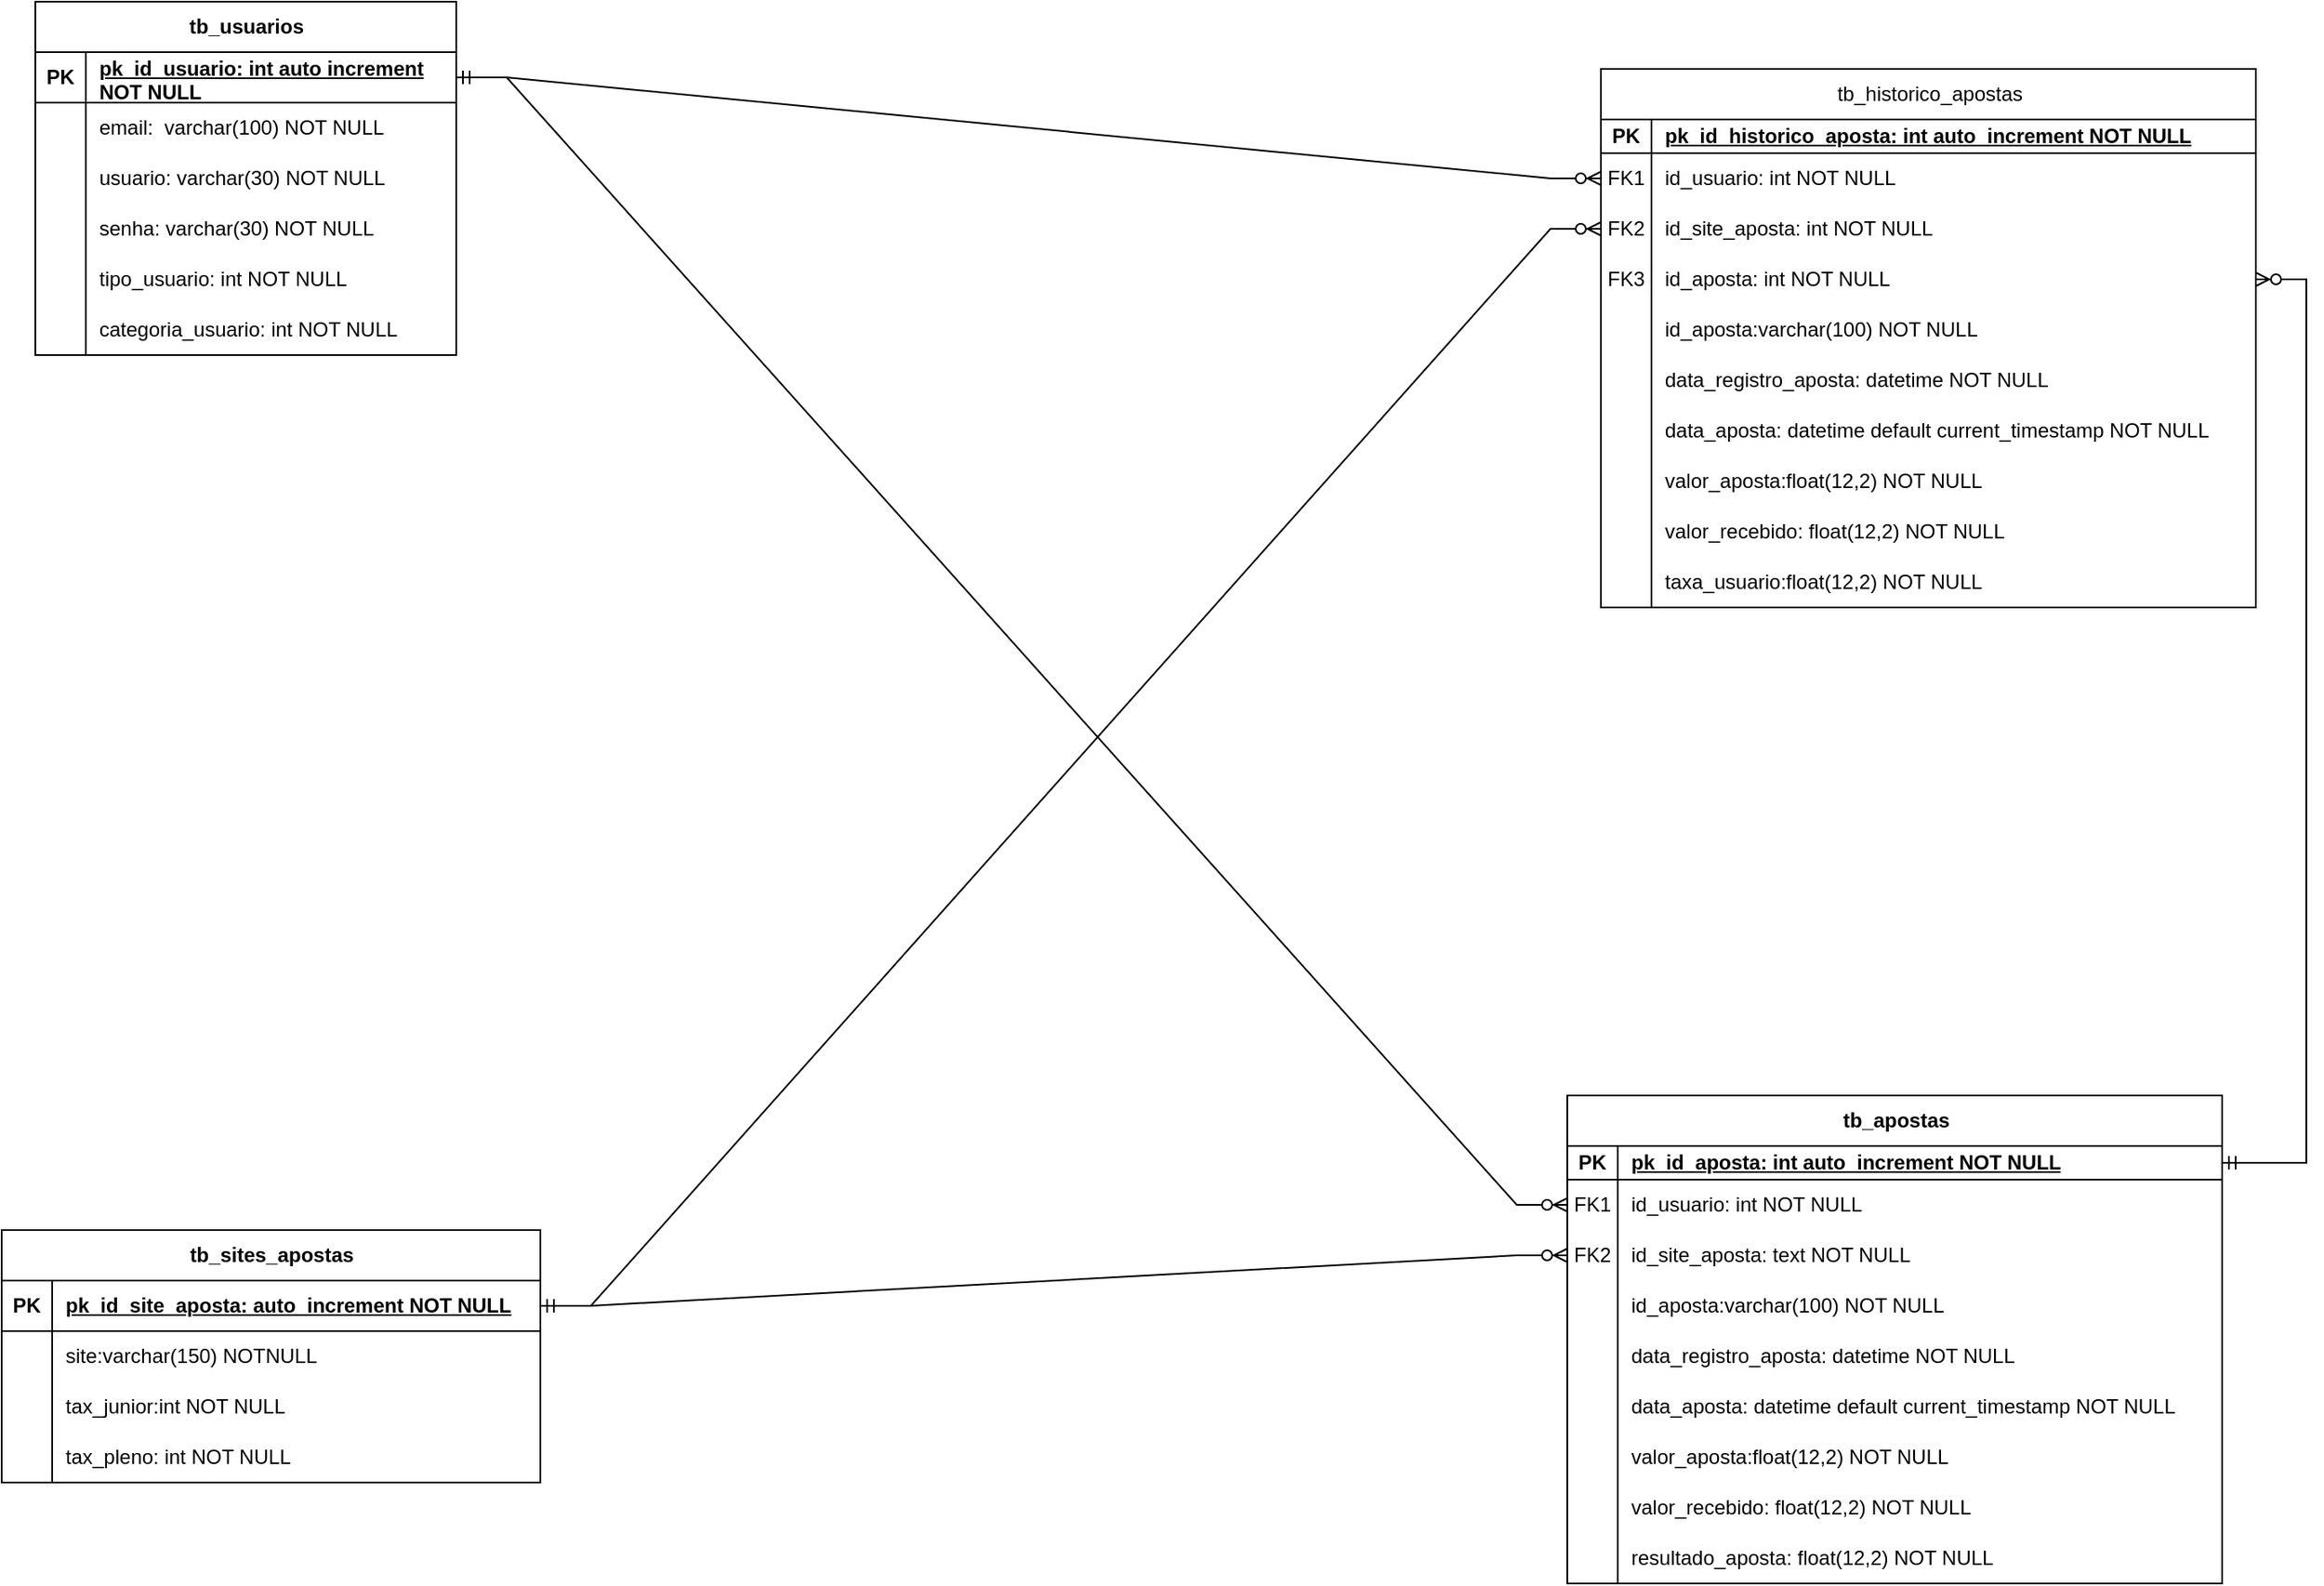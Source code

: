 <mxfile version="24.2.5" type="device">
  <diagram id="R2lEEEUBdFMjLlhIrx00" name="Page-1">
    <mxGraphModel dx="2610" dy="1048" grid="1" gridSize="10" guides="1" tooltips="1" connect="1" arrows="1" fold="1" page="1" pageScale="1" pageWidth="850" pageHeight="1100" math="0" shadow="0" extFonts="Permanent Marker^https://fonts.googleapis.com/css?family=Permanent+Marker">
      <root>
        <mxCell id="0" />
        <mxCell id="1" parent="0" />
        <mxCell id="86bQosephHpqAEwbpqTj-27" value="tb_usuarios" style="shape=table;startSize=30;container=1;collapsible=1;childLayout=tableLayout;fixedRows=1;rowLines=0;fontStyle=1;align=center;resizeLast=1;html=1;" parent="1" vertex="1">
          <mxGeometry x="-760" y="50" width="250" height="210" as="geometry" />
        </mxCell>
        <mxCell id="86bQosephHpqAEwbpqTj-28" value="" style="shape=tableRow;horizontal=0;startSize=0;swimlaneHead=0;swimlaneBody=0;fillColor=none;collapsible=0;dropTarget=0;points=[[0,0.5],[1,0.5]];portConstraint=eastwest;top=0;left=0;right=0;bottom=1;" parent="86bQosephHpqAEwbpqTj-27" vertex="1">
          <mxGeometry y="30" width="250" height="30" as="geometry" />
        </mxCell>
        <mxCell id="86bQosephHpqAEwbpqTj-29" value="PK" style="shape=partialRectangle;connectable=0;fillColor=none;top=0;left=0;bottom=0;right=0;fontStyle=1;overflow=hidden;whiteSpace=wrap;html=1;" parent="86bQosephHpqAEwbpqTj-28" vertex="1">
          <mxGeometry width="30" height="30" as="geometry">
            <mxRectangle width="30" height="30" as="alternateBounds" />
          </mxGeometry>
        </mxCell>
        <mxCell id="86bQosephHpqAEwbpqTj-30" value="pk_id_usuario: int auto increment NOT NULL" style="shape=partialRectangle;connectable=0;fillColor=none;top=0;left=0;bottom=0;right=0;align=left;spacingLeft=6;fontStyle=5;overflow=hidden;whiteSpace=wrap;html=1;" parent="86bQosephHpqAEwbpqTj-28" vertex="1">
          <mxGeometry x="30" width="220" height="30" as="geometry">
            <mxRectangle width="220" height="30" as="alternateBounds" />
          </mxGeometry>
        </mxCell>
        <mxCell id="86bQosephHpqAEwbpqTj-31" value="" style="shape=tableRow;horizontal=0;startSize=0;swimlaneHead=0;swimlaneBody=0;fillColor=none;collapsible=0;dropTarget=0;points=[[0,0.5],[1,0.5]];portConstraint=eastwest;top=0;left=0;right=0;bottom=0;" parent="86bQosephHpqAEwbpqTj-27" vertex="1">
          <mxGeometry y="60" width="250" height="30" as="geometry" />
        </mxCell>
        <mxCell id="86bQosephHpqAEwbpqTj-32" value="" style="shape=partialRectangle;connectable=0;fillColor=none;top=0;left=0;bottom=0;right=0;editable=1;overflow=hidden;whiteSpace=wrap;html=1;" parent="86bQosephHpqAEwbpqTj-31" vertex="1">
          <mxGeometry width="30" height="30" as="geometry">
            <mxRectangle width="30" height="30" as="alternateBounds" />
          </mxGeometry>
        </mxCell>
        <mxCell id="86bQosephHpqAEwbpqTj-33" value="email:&amp;nbsp; varchar(100) NOT NULL" style="shape=partialRectangle;connectable=0;fillColor=none;top=0;left=0;bottom=0;right=0;align=left;spacingLeft=6;overflow=hidden;whiteSpace=wrap;html=1;" parent="86bQosephHpqAEwbpqTj-31" vertex="1">
          <mxGeometry x="30" width="220" height="30" as="geometry">
            <mxRectangle width="220" height="30" as="alternateBounds" />
          </mxGeometry>
        </mxCell>
        <mxCell id="86bQosephHpqAEwbpqTj-34" value="" style="shape=tableRow;horizontal=0;startSize=0;swimlaneHead=0;swimlaneBody=0;fillColor=none;collapsible=0;dropTarget=0;points=[[0,0.5],[1,0.5]];portConstraint=eastwest;top=0;left=0;right=0;bottom=0;" parent="86bQosephHpqAEwbpqTj-27" vertex="1">
          <mxGeometry y="90" width="250" height="30" as="geometry" />
        </mxCell>
        <mxCell id="86bQosephHpqAEwbpqTj-35" value="" style="shape=partialRectangle;connectable=0;fillColor=none;top=0;left=0;bottom=0;right=0;editable=1;overflow=hidden;whiteSpace=wrap;html=1;" parent="86bQosephHpqAEwbpqTj-34" vertex="1">
          <mxGeometry width="30" height="30" as="geometry">
            <mxRectangle width="30" height="30" as="alternateBounds" />
          </mxGeometry>
        </mxCell>
        <mxCell id="86bQosephHpqAEwbpqTj-36" value="usuario: varchar(30) NOT NULL" style="shape=partialRectangle;connectable=0;fillColor=none;top=0;left=0;bottom=0;right=0;align=left;spacingLeft=6;overflow=hidden;whiteSpace=wrap;html=1;" parent="86bQosephHpqAEwbpqTj-34" vertex="1">
          <mxGeometry x="30" width="220" height="30" as="geometry">
            <mxRectangle width="220" height="30" as="alternateBounds" />
          </mxGeometry>
        </mxCell>
        <mxCell id="86bQosephHpqAEwbpqTj-37" value="" style="shape=tableRow;horizontal=0;startSize=0;swimlaneHead=0;swimlaneBody=0;fillColor=none;collapsible=0;dropTarget=0;points=[[0,0.5],[1,0.5]];portConstraint=eastwest;top=0;left=0;right=0;bottom=0;" parent="86bQosephHpqAEwbpqTj-27" vertex="1">
          <mxGeometry y="120" width="250" height="30" as="geometry" />
        </mxCell>
        <mxCell id="86bQosephHpqAEwbpqTj-38" value="" style="shape=partialRectangle;connectable=0;fillColor=none;top=0;left=0;bottom=0;right=0;editable=1;overflow=hidden;whiteSpace=wrap;html=1;" parent="86bQosephHpqAEwbpqTj-37" vertex="1">
          <mxGeometry width="30" height="30" as="geometry">
            <mxRectangle width="30" height="30" as="alternateBounds" />
          </mxGeometry>
        </mxCell>
        <mxCell id="86bQosephHpqAEwbpqTj-39" value="senha: varchar(30) NOT NULL" style="shape=partialRectangle;connectable=0;fillColor=none;top=0;left=0;bottom=0;right=0;align=left;spacingLeft=6;overflow=hidden;whiteSpace=wrap;html=1;" parent="86bQosephHpqAEwbpqTj-37" vertex="1">
          <mxGeometry x="30" width="220" height="30" as="geometry">
            <mxRectangle width="220" height="30" as="alternateBounds" />
          </mxGeometry>
        </mxCell>
        <mxCell id="86bQosephHpqAEwbpqTj-43" style="shape=tableRow;horizontal=0;startSize=0;swimlaneHead=0;swimlaneBody=0;fillColor=none;collapsible=0;dropTarget=0;points=[[0,0.5],[1,0.5]];portConstraint=eastwest;top=0;left=0;right=0;bottom=0;" parent="86bQosephHpqAEwbpqTj-27" vertex="1">
          <mxGeometry y="150" width="250" height="30" as="geometry" />
        </mxCell>
        <mxCell id="86bQosephHpqAEwbpqTj-44" style="shape=partialRectangle;connectable=0;fillColor=none;top=0;left=0;bottom=0;right=0;editable=1;overflow=hidden;whiteSpace=wrap;html=1;" parent="86bQosephHpqAEwbpqTj-43" vertex="1">
          <mxGeometry width="30" height="30" as="geometry">
            <mxRectangle width="30" height="30" as="alternateBounds" />
          </mxGeometry>
        </mxCell>
        <mxCell id="86bQosephHpqAEwbpqTj-45" value="tipo_usuario: int NOT NULL" style="shape=partialRectangle;connectable=0;fillColor=none;top=0;left=0;bottom=0;right=0;align=left;spacingLeft=6;overflow=hidden;whiteSpace=wrap;html=1;" parent="86bQosephHpqAEwbpqTj-43" vertex="1">
          <mxGeometry x="30" width="220" height="30" as="geometry">
            <mxRectangle width="220" height="30" as="alternateBounds" />
          </mxGeometry>
        </mxCell>
        <mxCell id="86bQosephHpqAEwbpqTj-40" style="shape=tableRow;horizontal=0;startSize=0;swimlaneHead=0;swimlaneBody=0;fillColor=none;collapsible=0;dropTarget=0;points=[[0,0.5],[1,0.5]];portConstraint=eastwest;top=0;left=0;right=0;bottom=0;" parent="86bQosephHpqAEwbpqTj-27" vertex="1">
          <mxGeometry y="180" width="250" height="30" as="geometry" />
        </mxCell>
        <mxCell id="86bQosephHpqAEwbpqTj-41" style="shape=partialRectangle;connectable=0;fillColor=none;top=0;left=0;bottom=0;right=0;editable=1;overflow=hidden;whiteSpace=wrap;html=1;" parent="86bQosephHpqAEwbpqTj-40" vertex="1">
          <mxGeometry width="30" height="30" as="geometry">
            <mxRectangle width="30" height="30" as="alternateBounds" />
          </mxGeometry>
        </mxCell>
        <mxCell id="86bQosephHpqAEwbpqTj-42" value="categoria_usuario: int NOT NULL" style="shape=partialRectangle;connectable=0;fillColor=none;top=0;left=0;bottom=0;right=0;align=left;spacingLeft=6;overflow=hidden;whiteSpace=wrap;html=1;" parent="86bQosephHpqAEwbpqTj-40" vertex="1">
          <mxGeometry x="30" width="220" height="30" as="geometry">
            <mxRectangle width="220" height="30" as="alternateBounds" />
          </mxGeometry>
        </mxCell>
        <mxCell id="86bQosephHpqAEwbpqTj-60" value="tb_apostas" style="shape=table;startSize=30;container=1;collapsible=1;childLayout=tableLayout;fixedRows=1;rowLines=0;fontStyle=1;align=center;resizeLast=1;html=1;" parent="1" vertex="1">
          <mxGeometry x="150" y="700" width="389" height="290" as="geometry" />
        </mxCell>
        <mxCell id="86bQosephHpqAEwbpqTj-61" value="" style="shape=tableRow;horizontal=0;startSize=0;swimlaneHead=0;swimlaneBody=0;fillColor=none;collapsible=0;dropTarget=0;points=[[0,0.5],[1,0.5]];portConstraint=eastwest;top=0;left=0;right=0;bottom=1;" parent="86bQosephHpqAEwbpqTj-60" vertex="1">
          <mxGeometry y="30" width="389" height="20" as="geometry" />
        </mxCell>
        <mxCell id="86bQosephHpqAEwbpqTj-62" value="PK" style="shape=partialRectangle;connectable=0;fillColor=none;top=0;left=0;bottom=0;right=0;fontStyle=1;overflow=hidden;whiteSpace=wrap;html=1;" parent="86bQosephHpqAEwbpqTj-61" vertex="1">
          <mxGeometry width="30" height="20" as="geometry">
            <mxRectangle width="30" height="20" as="alternateBounds" />
          </mxGeometry>
        </mxCell>
        <mxCell id="86bQosephHpqAEwbpqTj-63" value="pk_id_aposta: int auto_increment NOT NULL" style="shape=partialRectangle;connectable=0;fillColor=none;top=0;left=0;bottom=0;right=0;align=left;spacingLeft=6;fontStyle=5;overflow=hidden;whiteSpace=wrap;html=1;" parent="86bQosephHpqAEwbpqTj-61" vertex="1">
          <mxGeometry x="30" width="359" height="20" as="geometry">
            <mxRectangle width="359" height="20" as="alternateBounds" />
          </mxGeometry>
        </mxCell>
        <mxCell id="86bQosephHpqAEwbpqTj-64" value="" style="shape=tableRow;horizontal=0;startSize=0;swimlaneHead=0;swimlaneBody=0;fillColor=none;collapsible=0;dropTarget=0;points=[[0,0.5],[1,0.5]];portConstraint=eastwest;top=0;left=0;right=0;bottom=0;" parent="86bQosephHpqAEwbpqTj-60" vertex="1">
          <mxGeometry y="50" width="389" height="30" as="geometry" />
        </mxCell>
        <mxCell id="86bQosephHpqAEwbpqTj-65" value="FK1" style="shape=partialRectangle;connectable=0;fillColor=none;top=0;left=0;bottom=0;right=0;editable=1;overflow=hidden;whiteSpace=wrap;html=1;" parent="86bQosephHpqAEwbpqTj-64" vertex="1">
          <mxGeometry width="30" height="30" as="geometry">
            <mxRectangle width="30" height="30" as="alternateBounds" />
          </mxGeometry>
        </mxCell>
        <mxCell id="86bQosephHpqAEwbpqTj-66" value="id_usuario: int NOT NULL" style="shape=partialRectangle;connectable=0;fillColor=none;top=0;left=0;bottom=0;right=0;align=left;spacingLeft=6;overflow=hidden;whiteSpace=wrap;html=1;" parent="86bQosephHpqAEwbpqTj-64" vertex="1">
          <mxGeometry x="30" width="359" height="30" as="geometry">
            <mxRectangle width="359" height="30" as="alternateBounds" />
          </mxGeometry>
        </mxCell>
        <mxCell id="86bQosephHpqAEwbpqTj-67" value="" style="shape=tableRow;horizontal=0;startSize=0;swimlaneHead=0;swimlaneBody=0;fillColor=none;collapsible=0;dropTarget=0;points=[[0,0.5],[1,0.5]];portConstraint=eastwest;top=0;left=0;right=0;bottom=0;" parent="86bQosephHpqAEwbpqTj-60" vertex="1">
          <mxGeometry y="80" width="389" height="30" as="geometry" />
        </mxCell>
        <mxCell id="86bQosephHpqAEwbpqTj-68" value="FK2" style="shape=partialRectangle;connectable=0;fillColor=none;top=0;left=0;bottom=0;right=0;editable=1;overflow=hidden;whiteSpace=wrap;html=1;" parent="86bQosephHpqAEwbpqTj-67" vertex="1">
          <mxGeometry width="30" height="30" as="geometry">
            <mxRectangle width="30" height="30" as="alternateBounds" />
          </mxGeometry>
        </mxCell>
        <mxCell id="86bQosephHpqAEwbpqTj-69" value="id_site_aposta: text NOT NULL" style="shape=partialRectangle;connectable=0;fillColor=none;top=0;left=0;bottom=0;right=0;align=left;spacingLeft=6;overflow=hidden;whiteSpace=wrap;html=1;" parent="86bQosephHpqAEwbpqTj-67" vertex="1">
          <mxGeometry x="30" width="359" height="30" as="geometry">
            <mxRectangle width="359" height="30" as="alternateBounds" />
          </mxGeometry>
        </mxCell>
        <mxCell id="86bQosephHpqAEwbpqTj-70" value="" style="shape=tableRow;horizontal=0;startSize=0;swimlaneHead=0;swimlaneBody=0;fillColor=none;collapsible=0;dropTarget=0;points=[[0,0.5],[1,0.5]];portConstraint=eastwest;top=0;left=0;right=0;bottom=0;" parent="86bQosephHpqAEwbpqTj-60" vertex="1">
          <mxGeometry y="110" width="389" height="30" as="geometry" />
        </mxCell>
        <mxCell id="86bQosephHpqAEwbpqTj-71" value="" style="shape=partialRectangle;connectable=0;fillColor=none;top=0;left=0;bottom=0;right=0;editable=1;overflow=hidden;whiteSpace=wrap;html=1;" parent="86bQosephHpqAEwbpqTj-70" vertex="1">
          <mxGeometry width="30" height="30" as="geometry">
            <mxRectangle width="30" height="30" as="alternateBounds" />
          </mxGeometry>
        </mxCell>
        <mxCell id="86bQosephHpqAEwbpqTj-72" value="id_aposta:varchar(100) NOT NULL" style="shape=partialRectangle;connectable=0;fillColor=none;top=0;left=0;bottom=0;right=0;align=left;spacingLeft=6;overflow=hidden;whiteSpace=wrap;html=1;" parent="86bQosephHpqAEwbpqTj-70" vertex="1">
          <mxGeometry x="30" width="359" height="30" as="geometry">
            <mxRectangle width="359" height="30" as="alternateBounds" />
          </mxGeometry>
        </mxCell>
        <mxCell id="86bQosephHpqAEwbpqTj-117" style="shape=tableRow;horizontal=0;startSize=0;swimlaneHead=0;swimlaneBody=0;fillColor=none;collapsible=0;dropTarget=0;points=[[0,0.5],[1,0.5]];portConstraint=eastwest;top=0;left=0;right=0;bottom=0;" parent="86bQosephHpqAEwbpqTj-60" vertex="1">
          <mxGeometry y="140" width="389" height="30" as="geometry" />
        </mxCell>
        <mxCell id="86bQosephHpqAEwbpqTj-118" style="shape=partialRectangle;connectable=0;fillColor=none;top=0;left=0;bottom=0;right=0;editable=1;overflow=hidden;whiteSpace=wrap;html=1;" parent="86bQosephHpqAEwbpqTj-117" vertex="1">
          <mxGeometry width="30" height="30" as="geometry">
            <mxRectangle width="30" height="30" as="alternateBounds" />
          </mxGeometry>
        </mxCell>
        <mxCell id="86bQosephHpqAEwbpqTj-119" value="data_registro_aposta: datetime NOT NULL" style="shape=partialRectangle;connectable=0;fillColor=none;top=0;left=0;bottom=0;right=0;align=left;spacingLeft=6;overflow=hidden;whiteSpace=wrap;html=1;" parent="86bQosephHpqAEwbpqTj-117" vertex="1">
          <mxGeometry x="30" width="359" height="30" as="geometry">
            <mxRectangle width="359" height="30" as="alternateBounds" />
          </mxGeometry>
        </mxCell>
        <mxCell id="86bQosephHpqAEwbpqTj-96" style="shape=tableRow;horizontal=0;startSize=0;swimlaneHead=0;swimlaneBody=0;fillColor=none;collapsible=0;dropTarget=0;points=[[0,0.5],[1,0.5]];portConstraint=eastwest;top=0;left=0;right=0;bottom=0;" parent="86bQosephHpqAEwbpqTj-60" vertex="1">
          <mxGeometry y="170" width="389" height="30" as="geometry" />
        </mxCell>
        <mxCell id="86bQosephHpqAEwbpqTj-97" style="shape=partialRectangle;connectable=0;fillColor=none;top=0;left=0;bottom=0;right=0;editable=1;overflow=hidden;whiteSpace=wrap;html=1;" parent="86bQosephHpqAEwbpqTj-96" vertex="1">
          <mxGeometry width="30" height="30" as="geometry">
            <mxRectangle width="30" height="30" as="alternateBounds" />
          </mxGeometry>
        </mxCell>
        <mxCell id="86bQosephHpqAEwbpqTj-98" value="data_aposta: datetime default current_timestamp NOT NULL" style="shape=partialRectangle;connectable=0;fillColor=none;top=0;left=0;bottom=0;right=0;align=left;spacingLeft=6;overflow=hidden;whiteSpace=wrap;html=1;" parent="86bQosephHpqAEwbpqTj-96" vertex="1">
          <mxGeometry x="30" width="359" height="30" as="geometry">
            <mxRectangle width="359" height="30" as="alternateBounds" />
          </mxGeometry>
        </mxCell>
        <mxCell id="86bQosephHpqAEwbpqTj-93" style="shape=tableRow;horizontal=0;startSize=0;swimlaneHead=0;swimlaneBody=0;fillColor=none;collapsible=0;dropTarget=0;points=[[0,0.5],[1,0.5]];portConstraint=eastwest;top=0;left=0;right=0;bottom=0;" parent="86bQosephHpqAEwbpqTj-60" vertex="1">
          <mxGeometry y="200" width="389" height="30" as="geometry" />
        </mxCell>
        <mxCell id="86bQosephHpqAEwbpqTj-94" style="shape=partialRectangle;connectable=0;fillColor=none;top=0;left=0;bottom=0;right=0;editable=1;overflow=hidden;whiteSpace=wrap;html=1;" parent="86bQosephHpqAEwbpqTj-93" vertex="1">
          <mxGeometry width="30" height="30" as="geometry">
            <mxRectangle width="30" height="30" as="alternateBounds" />
          </mxGeometry>
        </mxCell>
        <mxCell id="86bQosephHpqAEwbpqTj-95" value="valor_aposta:float(12,2) NOT NULL" style="shape=partialRectangle;connectable=0;fillColor=none;top=0;left=0;bottom=0;right=0;align=left;spacingLeft=6;overflow=hidden;whiteSpace=wrap;html=1;" parent="86bQosephHpqAEwbpqTj-93" vertex="1">
          <mxGeometry x="30" width="359" height="30" as="geometry">
            <mxRectangle width="359" height="30" as="alternateBounds" />
          </mxGeometry>
        </mxCell>
        <mxCell id="86bQosephHpqAEwbpqTj-90" style="shape=tableRow;horizontal=0;startSize=0;swimlaneHead=0;swimlaneBody=0;fillColor=none;collapsible=0;dropTarget=0;points=[[0,0.5],[1,0.5]];portConstraint=eastwest;top=0;left=0;right=0;bottom=0;" parent="86bQosephHpqAEwbpqTj-60" vertex="1">
          <mxGeometry y="230" width="389" height="30" as="geometry" />
        </mxCell>
        <mxCell id="86bQosephHpqAEwbpqTj-91" style="shape=partialRectangle;connectable=0;fillColor=none;top=0;left=0;bottom=0;right=0;editable=1;overflow=hidden;whiteSpace=wrap;html=1;" parent="86bQosephHpqAEwbpqTj-90" vertex="1">
          <mxGeometry width="30" height="30" as="geometry">
            <mxRectangle width="30" height="30" as="alternateBounds" />
          </mxGeometry>
        </mxCell>
        <mxCell id="86bQosephHpqAEwbpqTj-92" value="valor_recebido: float(12,2) NOT NULL" style="shape=partialRectangle;connectable=0;fillColor=none;top=0;left=0;bottom=0;right=0;align=left;spacingLeft=6;overflow=hidden;whiteSpace=wrap;html=1;" parent="86bQosephHpqAEwbpqTj-90" vertex="1">
          <mxGeometry x="30" width="359" height="30" as="geometry">
            <mxRectangle width="359" height="30" as="alternateBounds" />
          </mxGeometry>
        </mxCell>
        <mxCell id="e2XpcMaI5s7f8-1Fb0I2-75" style="shape=tableRow;horizontal=0;startSize=0;swimlaneHead=0;swimlaneBody=0;fillColor=none;collapsible=0;dropTarget=0;points=[[0,0.5],[1,0.5]];portConstraint=eastwest;top=0;left=0;right=0;bottom=0;" vertex="1" parent="86bQosephHpqAEwbpqTj-60">
          <mxGeometry y="260" width="389" height="30" as="geometry" />
        </mxCell>
        <mxCell id="e2XpcMaI5s7f8-1Fb0I2-76" style="shape=partialRectangle;connectable=0;fillColor=none;top=0;left=0;bottom=0;right=0;editable=1;overflow=hidden;whiteSpace=wrap;html=1;" vertex="1" parent="e2XpcMaI5s7f8-1Fb0I2-75">
          <mxGeometry width="30" height="30" as="geometry">
            <mxRectangle width="30" height="30" as="alternateBounds" />
          </mxGeometry>
        </mxCell>
        <mxCell id="e2XpcMaI5s7f8-1Fb0I2-77" value="resultado_aposta: float(12,2) NOT NULL" style="shape=partialRectangle;connectable=0;fillColor=none;top=0;left=0;bottom=0;right=0;align=left;spacingLeft=6;overflow=hidden;whiteSpace=wrap;html=1;" vertex="1" parent="e2XpcMaI5s7f8-1Fb0I2-75">
          <mxGeometry x="30" width="359" height="30" as="geometry">
            <mxRectangle width="359" height="30" as="alternateBounds" />
          </mxGeometry>
        </mxCell>
        <mxCell id="86bQosephHpqAEwbpqTj-74" value="" style="edgeStyle=entityRelationEdgeStyle;fontSize=12;html=1;endArrow=ERzeroToMany;startArrow=ERmandOne;rounded=0;" parent="1" source="86bQosephHpqAEwbpqTj-28" target="86bQosephHpqAEwbpqTj-64" edge="1">
          <mxGeometry width="100" height="100" relative="1" as="geometry">
            <mxPoint x="240" y="260" as="sourcePoint" />
            <mxPoint x="340" y="160" as="targetPoint" />
            <Array as="points">
              <mxPoint x="345" y="85" />
            </Array>
          </mxGeometry>
        </mxCell>
        <mxCell id="86bQosephHpqAEwbpqTj-75" value="" style="edgeStyle=entityRelationEdgeStyle;fontSize=12;html=1;endArrow=ERzeroToMany;startArrow=ERmandOne;rounded=0;" parent="1" source="86bQosephHpqAEwbpqTj-77" target="86bQosephHpqAEwbpqTj-67" edge="1">
          <mxGeometry width="100" height="100" relative="1" as="geometry">
            <mxPoint x="320" y="280" as="sourcePoint" />
            <mxPoint x="400" y="300" as="targetPoint" />
            <Array as="points">
              <mxPoint x="395" y="300" />
            </Array>
          </mxGeometry>
        </mxCell>
        <mxCell id="86bQosephHpqAEwbpqTj-76" value="tb_sites_apostas" style="shape=table;startSize=30;container=1;collapsible=1;childLayout=tableLayout;fixedRows=1;rowLines=0;fontStyle=1;align=center;resizeLast=1;html=1;" parent="1" vertex="1">
          <mxGeometry x="-780" y="780" width="320" height="150" as="geometry" />
        </mxCell>
        <mxCell id="86bQosephHpqAEwbpqTj-77" value="" style="shape=tableRow;horizontal=0;startSize=0;swimlaneHead=0;swimlaneBody=0;fillColor=none;collapsible=0;dropTarget=0;points=[[0,0.5],[1,0.5]];portConstraint=eastwest;top=0;left=0;right=0;bottom=1;" parent="86bQosephHpqAEwbpqTj-76" vertex="1">
          <mxGeometry y="30" width="320" height="30" as="geometry" />
        </mxCell>
        <mxCell id="86bQosephHpqAEwbpqTj-78" value="PK" style="shape=partialRectangle;connectable=0;fillColor=none;top=0;left=0;bottom=0;right=0;fontStyle=1;overflow=hidden;whiteSpace=wrap;html=1;" parent="86bQosephHpqAEwbpqTj-77" vertex="1">
          <mxGeometry width="30" height="30" as="geometry">
            <mxRectangle width="30" height="30" as="alternateBounds" />
          </mxGeometry>
        </mxCell>
        <mxCell id="86bQosephHpqAEwbpqTj-79" value="pk_id_site_aposta: auto_increment NOT NULL" style="shape=partialRectangle;connectable=0;fillColor=none;top=0;left=0;bottom=0;right=0;align=left;spacingLeft=6;fontStyle=5;overflow=hidden;whiteSpace=wrap;html=1;" parent="86bQosephHpqAEwbpqTj-77" vertex="1">
          <mxGeometry x="30" width="290" height="30" as="geometry">
            <mxRectangle width="290" height="30" as="alternateBounds" />
          </mxGeometry>
        </mxCell>
        <mxCell id="86bQosephHpqAEwbpqTj-80" value="" style="shape=tableRow;horizontal=0;startSize=0;swimlaneHead=0;swimlaneBody=0;fillColor=none;collapsible=0;dropTarget=0;points=[[0,0.5],[1,0.5]];portConstraint=eastwest;top=0;left=0;right=0;bottom=0;" parent="86bQosephHpqAEwbpqTj-76" vertex="1">
          <mxGeometry y="60" width="320" height="30" as="geometry" />
        </mxCell>
        <mxCell id="86bQosephHpqAEwbpqTj-81" value="" style="shape=partialRectangle;connectable=0;fillColor=none;top=0;left=0;bottom=0;right=0;editable=1;overflow=hidden;whiteSpace=wrap;html=1;" parent="86bQosephHpqAEwbpqTj-80" vertex="1">
          <mxGeometry width="30" height="30" as="geometry">
            <mxRectangle width="30" height="30" as="alternateBounds" />
          </mxGeometry>
        </mxCell>
        <mxCell id="86bQosephHpqAEwbpqTj-82" value="site:varchar(150) NOTNULL" style="shape=partialRectangle;connectable=0;fillColor=none;top=0;left=0;bottom=0;right=0;align=left;spacingLeft=6;overflow=hidden;whiteSpace=wrap;html=1;" parent="86bQosephHpqAEwbpqTj-80" vertex="1">
          <mxGeometry x="30" width="290" height="30" as="geometry">
            <mxRectangle width="290" height="30" as="alternateBounds" />
          </mxGeometry>
        </mxCell>
        <mxCell id="86bQosephHpqAEwbpqTj-111" style="shape=tableRow;horizontal=0;startSize=0;swimlaneHead=0;swimlaneBody=0;fillColor=none;collapsible=0;dropTarget=0;points=[[0,0.5],[1,0.5]];portConstraint=eastwest;top=0;left=0;right=0;bottom=0;" parent="86bQosephHpqAEwbpqTj-76" vertex="1">
          <mxGeometry y="90" width="320" height="30" as="geometry" />
        </mxCell>
        <mxCell id="86bQosephHpqAEwbpqTj-112" style="shape=partialRectangle;connectable=0;fillColor=none;top=0;left=0;bottom=0;right=0;editable=1;overflow=hidden;whiteSpace=wrap;html=1;" parent="86bQosephHpqAEwbpqTj-111" vertex="1">
          <mxGeometry width="30" height="30" as="geometry">
            <mxRectangle width="30" height="30" as="alternateBounds" />
          </mxGeometry>
        </mxCell>
        <mxCell id="86bQosephHpqAEwbpqTj-113" value="tax_junior:int NOT NULL" style="shape=partialRectangle;connectable=0;fillColor=none;top=0;left=0;bottom=0;right=0;align=left;spacingLeft=6;overflow=hidden;whiteSpace=wrap;html=1;" parent="86bQosephHpqAEwbpqTj-111" vertex="1">
          <mxGeometry x="30" width="290" height="30" as="geometry">
            <mxRectangle width="290" height="30" as="alternateBounds" />
          </mxGeometry>
        </mxCell>
        <mxCell id="86bQosephHpqAEwbpqTj-108" style="shape=tableRow;horizontal=0;startSize=0;swimlaneHead=0;swimlaneBody=0;fillColor=none;collapsible=0;dropTarget=0;points=[[0,0.5],[1,0.5]];portConstraint=eastwest;top=0;left=0;right=0;bottom=0;" parent="86bQosephHpqAEwbpqTj-76" vertex="1">
          <mxGeometry y="120" width="320" height="30" as="geometry" />
        </mxCell>
        <mxCell id="86bQosephHpqAEwbpqTj-109" style="shape=partialRectangle;connectable=0;fillColor=none;top=0;left=0;bottom=0;right=0;editable=1;overflow=hidden;whiteSpace=wrap;html=1;" parent="86bQosephHpqAEwbpqTj-108" vertex="1">
          <mxGeometry width="30" height="30" as="geometry">
            <mxRectangle width="30" height="30" as="alternateBounds" />
          </mxGeometry>
        </mxCell>
        <mxCell id="86bQosephHpqAEwbpqTj-110" value="tax_pleno: int NOT NULL" style="shape=partialRectangle;connectable=0;fillColor=none;top=0;left=0;bottom=0;right=0;align=left;spacingLeft=6;overflow=hidden;whiteSpace=wrap;html=1;" parent="86bQosephHpqAEwbpqTj-108" vertex="1">
          <mxGeometry x="30" width="290" height="30" as="geometry">
            <mxRectangle width="290" height="30" as="alternateBounds" />
          </mxGeometry>
        </mxCell>
        <mxCell id="e2XpcMaI5s7f8-1Fb0I2-26" value="tb_historico_apostas" style="shape=table;startSize=30;container=1;collapsible=1;childLayout=tableLayout;fixedRows=1;rowLines=0;fontStyle=0;align=center;resizeLast=1;html=1;" vertex="1" parent="1">
          <mxGeometry x="170" y="90" width="389" height="320" as="geometry" />
        </mxCell>
        <mxCell id="e2XpcMaI5s7f8-1Fb0I2-27" value="" style="shape=tableRow;horizontal=0;startSize=0;swimlaneHead=0;swimlaneBody=0;fillColor=none;collapsible=0;dropTarget=0;points=[[0,0.5],[1,0.5]];portConstraint=eastwest;top=0;left=0;right=0;bottom=1;" vertex="1" parent="e2XpcMaI5s7f8-1Fb0I2-26">
          <mxGeometry y="30" width="389" height="20" as="geometry" />
        </mxCell>
        <mxCell id="e2XpcMaI5s7f8-1Fb0I2-28" value="PK" style="shape=partialRectangle;connectable=0;fillColor=none;top=0;left=0;bottom=0;right=0;fontStyle=1;overflow=hidden;whiteSpace=wrap;html=1;" vertex="1" parent="e2XpcMaI5s7f8-1Fb0I2-27">
          <mxGeometry width="30" height="20" as="geometry">
            <mxRectangle width="30" height="20" as="alternateBounds" />
          </mxGeometry>
        </mxCell>
        <mxCell id="e2XpcMaI5s7f8-1Fb0I2-29" value="pk_id_historico_aposta: int auto_increment NOT NULL" style="shape=partialRectangle;connectable=0;fillColor=none;top=0;left=0;bottom=0;right=0;align=left;spacingLeft=6;fontStyle=5;overflow=hidden;whiteSpace=wrap;html=1;" vertex="1" parent="e2XpcMaI5s7f8-1Fb0I2-27">
          <mxGeometry x="30" width="359" height="20" as="geometry">
            <mxRectangle width="359" height="20" as="alternateBounds" />
          </mxGeometry>
        </mxCell>
        <mxCell id="e2XpcMaI5s7f8-1Fb0I2-30" value="" style="shape=tableRow;horizontal=0;startSize=0;swimlaneHead=0;swimlaneBody=0;fillColor=none;collapsible=0;dropTarget=0;points=[[0,0.5],[1,0.5]];portConstraint=eastwest;top=0;left=0;right=0;bottom=0;" vertex="1" parent="e2XpcMaI5s7f8-1Fb0I2-26">
          <mxGeometry y="50" width="389" height="30" as="geometry" />
        </mxCell>
        <mxCell id="e2XpcMaI5s7f8-1Fb0I2-31" value="FK1" style="shape=partialRectangle;connectable=0;fillColor=none;top=0;left=0;bottom=0;right=0;editable=1;overflow=hidden;whiteSpace=wrap;html=1;" vertex="1" parent="e2XpcMaI5s7f8-1Fb0I2-30">
          <mxGeometry width="30" height="30" as="geometry">
            <mxRectangle width="30" height="30" as="alternateBounds" />
          </mxGeometry>
        </mxCell>
        <mxCell id="e2XpcMaI5s7f8-1Fb0I2-32" value="id_usuario: int NOT NULL" style="shape=partialRectangle;connectable=0;fillColor=none;top=0;left=0;bottom=0;right=0;align=left;spacingLeft=6;overflow=hidden;whiteSpace=wrap;html=1;" vertex="1" parent="e2XpcMaI5s7f8-1Fb0I2-30">
          <mxGeometry x="30" width="359" height="30" as="geometry">
            <mxRectangle width="359" height="30" as="alternateBounds" />
          </mxGeometry>
        </mxCell>
        <mxCell id="e2XpcMaI5s7f8-1Fb0I2-33" value="" style="shape=tableRow;horizontal=0;startSize=0;swimlaneHead=0;swimlaneBody=0;fillColor=none;collapsible=0;dropTarget=0;points=[[0,0.5],[1,0.5]];portConstraint=eastwest;top=0;left=0;right=0;bottom=0;" vertex="1" parent="e2XpcMaI5s7f8-1Fb0I2-26">
          <mxGeometry y="80" width="389" height="30" as="geometry" />
        </mxCell>
        <mxCell id="e2XpcMaI5s7f8-1Fb0I2-34" value="FK2" style="shape=partialRectangle;connectable=0;fillColor=none;top=0;left=0;bottom=0;right=0;editable=1;overflow=hidden;whiteSpace=wrap;html=1;" vertex="1" parent="e2XpcMaI5s7f8-1Fb0I2-33">
          <mxGeometry width="30" height="30" as="geometry">
            <mxRectangle width="30" height="30" as="alternateBounds" />
          </mxGeometry>
        </mxCell>
        <mxCell id="e2XpcMaI5s7f8-1Fb0I2-35" value="id_site_aposta: int NOT NULL" style="shape=partialRectangle;connectable=0;fillColor=none;top=0;left=0;bottom=0;right=0;align=left;spacingLeft=6;overflow=hidden;whiteSpace=wrap;html=1;" vertex="1" parent="e2XpcMaI5s7f8-1Fb0I2-33">
          <mxGeometry x="30" width="359" height="30" as="geometry">
            <mxRectangle width="359" height="30" as="alternateBounds" />
          </mxGeometry>
        </mxCell>
        <mxCell id="e2XpcMaI5s7f8-1Fb0I2-51" style="shape=tableRow;horizontal=0;startSize=0;swimlaneHead=0;swimlaneBody=0;fillColor=none;collapsible=0;dropTarget=0;points=[[0,0.5],[1,0.5]];portConstraint=eastwest;top=0;left=0;right=0;bottom=0;" vertex="1" parent="e2XpcMaI5s7f8-1Fb0I2-26">
          <mxGeometry y="110" width="389" height="30" as="geometry" />
        </mxCell>
        <mxCell id="e2XpcMaI5s7f8-1Fb0I2-52" value="FK3" style="shape=partialRectangle;connectable=0;fillColor=none;top=0;left=0;bottom=0;right=0;editable=1;overflow=hidden;whiteSpace=wrap;html=1;" vertex="1" parent="e2XpcMaI5s7f8-1Fb0I2-51">
          <mxGeometry width="30" height="30" as="geometry">
            <mxRectangle width="30" height="30" as="alternateBounds" />
          </mxGeometry>
        </mxCell>
        <mxCell id="e2XpcMaI5s7f8-1Fb0I2-53" value="id_aposta: int NOT NULL" style="shape=partialRectangle;connectable=0;fillColor=none;top=0;left=0;bottom=0;right=0;align=left;spacingLeft=6;overflow=hidden;whiteSpace=wrap;html=1;" vertex="1" parent="e2XpcMaI5s7f8-1Fb0I2-51">
          <mxGeometry x="30" width="359" height="30" as="geometry">
            <mxRectangle width="359" height="30" as="alternateBounds" />
          </mxGeometry>
        </mxCell>
        <mxCell id="e2XpcMaI5s7f8-1Fb0I2-36" value="" style="shape=tableRow;horizontal=0;startSize=0;swimlaneHead=0;swimlaneBody=0;fillColor=none;collapsible=0;dropTarget=0;points=[[0,0.5],[1,0.5]];portConstraint=eastwest;top=0;left=0;right=0;bottom=0;" vertex="1" parent="e2XpcMaI5s7f8-1Fb0I2-26">
          <mxGeometry y="140" width="389" height="30" as="geometry" />
        </mxCell>
        <mxCell id="e2XpcMaI5s7f8-1Fb0I2-37" value="" style="shape=partialRectangle;connectable=0;fillColor=none;top=0;left=0;bottom=0;right=0;editable=1;overflow=hidden;whiteSpace=wrap;html=1;" vertex="1" parent="e2XpcMaI5s7f8-1Fb0I2-36">
          <mxGeometry width="30" height="30" as="geometry">
            <mxRectangle width="30" height="30" as="alternateBounds" />
          </mxGeometry>
        </mxCell>
        <mxCell id="e2XpcMaI5s7f8-1Fb0I2-38" value="id_aposta:varchar(100) NOT NULL" style="shape=partialRectangle;connectable=0;fillColor=none;top=0;left=0;bottom=0;right=0;align=left;spacingLeft=6;overflow=hidden;whiteSpace=wrap;html=1;" vertex="1" parent="e2XpcMaI5s7f8-1Fb0I2-36">
          <mxGeometry x="30" width="359" height="30" as="geometry">
            <mxRectangle width="359" height="30" as="alternateBounds" />
          </mxGeometry>
        </mxCell>
        <mxCell id="e2XpcMaI5s7f8-1Fb0I2-39" style="shape=tableRow;horizontal=0;startSize=0;swimlaneHead=0;swimlaneBody=0;fillColor=none;collapsible=0;dropTarget=0;points=[[0,0.5],[1,0.5]];portConstraint=eastwest;top=0;left=0;right=0;bottom=0;" vertex="1" parent="e2XpcMaI5s7f8-1Fb0I2-26">
          <mxGeometry y="170" width="389" height="30" as="geometry" />
        </mxCell>
        <mxCell id="e2XpcMaI5s7f8-1Fb0I2-40" style="shape=partialRectangle;connectable=0;fillColor=none;top=0;left=0;bottom=0;right=0;editable=1;overflow=hidden;whiteSpace=wrap;html=1;" vertex="1" parent="e2XpcMaI5s7f8-1Fb0I2-39">
          <mxGeometry width="30" height="30" as="geometry">
            <mxRectangle width="30" height="30" as="alternateBounds" />
          </mxGeometry>
        </mxCell>
        <mxCell id="e2XpcMaI5s7f8-1Fb0I2-41" value="data_registro_aposta: datetime NOT NULL" style="shape=partialRectangle;connectable=0;fillColor=none;top=0;left=0;bottom=0;right=0;align=left;spacingLeft=6;overflow=hidden;whiteSpace=wrap;html=1;" vertex="1" parent="e2XpcMaI5s7f8-1Fb0I2-39">
          <mxGeometry x="30" width="359" height="30" as="geometry">
            <mxRectangle width="359" height="30" as="alternateBounds" />
          </mxGeometry>
        </mxCell>
        <mxCell id="e2XpcMaI5s7f8-1Fb0I2-42" style="shape=tableRow;horizontal=0;startSize=0;swimlaneHead=0;swimlaneBody=0;fillColor=none;collapsible=0;dropTarget=0;points=[[0,0.5],[1,0.5]];portConstraint=eastwest;top=0;left=0;right=0;bottom=0;" vertex="1" parent="e2XpcMaI5s7f8-1Fb0I2-26">
          <mxGeometry y="200" width="389" height="30" as="geometry" />
        </mxCell>
        <mxCell id="e2XpcMaI5s7f8-1Fb0I2-43" style="shape=partialRectangle;connectable=0;fillColor=none;top=0;left=0;bottom=0;right=0;editable=1;overflow=hidden;whiteSpace=wrap;html=1;" vertex="1" parent="e2XpcMaI5s7f8-1Fb0I2-42">
          <mxGeometry width="30" height="30" as="geometry">
            <mxRectangle width="30" height="30" as="alternateBounds" />
          </mxGeometry>
        </mxCell>
        <mxCell id="e2XpcMaI5s7f8-1Fb0I2-44" value="data_aposta: datetime default current_timestamp NOT NULL" style="shape=partialRectangle;connectable=0;fillColor=none;top=0;left=0;bottom=0;right=0;align=left;spacingLeft=6;overflow=hidden;whiteSpace=wrap;html=1;" vertex="1" parent="e2XpcMaI5s7f8-1Fb0I2-42">
          <mxGeometry x="30" width="359" height="30" as="geometry">
            <mxRectangle width="359" height="30" as="alternateBounds" />
          </mxGeometry>
        </mxCell>
        <mxCell id="e2XpcMaI5s7f8-1Fb0I2-45" style="shape=tableRow;horizontal=0;startSize=0;swimlaneHead=0;swimlaneBody=0;fillColor=none;collapsible=0;dropTarget=0;points=[[0,0.5],[1,0.5]];portConstraint=eastwest;top=0;left=0;right=0;bottom=0;" vertex="1" parent="e2XpcMaI5s7f8-1Fb0I2-26">
          <mxGeometry y="230" width="389" height="30" as="geometry" />
        </mxCell>
        <mxCell id="e2XpcMaI5s7f8-1Fb0I2-46" style="shape=partialRectangle;connectable=0;fillColor=none;top=0;left=0;bottom=0;right=0;editable=1;overflow=hidden;whiteSpace=wrap;html=1;" vertex="1" parent="e2XpcMaI5s7f8-1Fb0I2-45">
          <mxGeometry width="30" height="30" as="geometry">
            <mxRectangle width="30" height="30" as="alternateBounds" />
          </mxGeometry>
        </mxCell>
        <mxCell id="e2XpcMaI5s7f8-1Fb0I2-47" value="valor_aposta:float(12,2) NOT NULL" style="shape=partialRectangle;connectable=0;fillColor=none;top=0;left=0;bottom=0;right=0;align=left;spacingLeft=6;overflow=hidden;whiteSpace=wrap;html=1;" vertex="1" parent="e2XpcMaI5s7f8-1Fb0I2-45">
          <mxGeometry x="30" width="359" height="30" as="geometry">
            <mxRectangle width="359" height="30" as="alternateBounds" />
          </mxGeometry>
        </mxCell>
        <mxCell id="e2XpcMaI5s7f8-1Fb0I2-48" style="shape=tableRow;horizontal=0;startSize=0;swimlaneHead=0;swimlaneBody=0;fillColor=none;collapsible=0;dropTarget=0;points=[[0,0.5],[1,0.5]];portConstraint=eastwest;top=0;left=0;right=0;bottom=0;" vertex="1" parent="e2XpcMaI5s7f8-1Fb0I2-26">
          <mxGeometry y="260" width="389" height="30" as="geometry" />
        </mxCell>
        <mxCell id="e2XpcMaI5s7f8-1Fb0I2-49" style="shape=partialRectangle;connectable=0;fillColor=none;top=0;left=0;bottom=0;right=0;editable=1;overflow=hidden;whiteSpace=wrap;html=1;" vertex="1" parent="e2XpcMaI5s7f8-1Fb0I2-48">
          <mxGeometry width="30" height="30" as="geometry">
            <mxRectangle width="30" height="30" as="alternateBounds" />
          </mxGeometry>
        </mxCell>
        <mxCell id="e2XpcMaI5s7f8-1Fb0I2-50" value="valor_recebido: float(12,2) NOT NULL" style="shape=partialRectangle;connectable=0;fillColor=none;top=0;left=0;bottom=0;right=0;align=left;spacingLeft=6;overflow=hidden;whiteSpace=wrap;html=1;" vertex="1" parent="e2XpcMaI5s7f8-1Fb0I2-48">
          <mxGeometry x="30" width="359" height="30" as="geometry">
            <mxRectangle width="359" height="30" as="alternateBounds" />
          </mxGeometry>
        </mxCell>
        <mxCell id="e2XpcMaI5s7f8-1Fb0I2-57" style="shape=tableRow;horizontal=0;startSize=0;swimlaneHead=0;swimlaneBody=0;fillColor=none;collapsible=0;dropTarget=0;points=[[0,0.5],[1,0.5]];portConstraint=eastwest;top=0;left=0;right=0;bottom=0;" vertex="1" parent="e2XpcMaI5s7f8-1Fb0I2-26">
          <mxGeometry y="290" width="389" height="30" as="geometry" />
        </mxCell>
        <mxCell id="e2XpcMaI5s7f8-1Fb0I2-58" style="shape=partialRectangle;connectable=0;fillColor=none;top=0;left=0;bottom=0;right=0;editable=1;overflow=hidden;whiteSpace=wrap;html=1;" vertex="1" parent="e2XpcMaI5s7f8-1Fb0I2-57">
          <mxGeometry width="30" height="30" as="geometry">
            <mxRectangle width="30" height="30" as="alternateBounds" />
          </mxGeometry>
        </mxCell>
        <mxCell id="e2XpcMaI5s7f8-1Fb0I2-59" value="taxa_usuario:float(12,2) NOT NULL" style="shape=partialRectangle;connectable=0;fillColor=none;top=0;left=0;bottom=0;right=0;align=left;spacingLeft=6;overflow=hidden;whiteSpace=wrap;html=1;" vertex="1" parent="e2XpcMaI5s7f8-1Fb0I2-57">
          <mxGeometry x="30" width="359" height="30" as="geometry">
            <mxRectangle width="359" height="30" as="alternateBounds" />
          </mxGeometry>
        </mxCell>
        <mxCell id="e2XpcMaI5s7f8-1Fb0I2-54" value="" style="edgeStyle=entityRelationEdgeStyle;fontSize=12;html=1;endArrow=ERzeroToMany;startArrow=ERmandOne;rounded=0;" edge="1" parent="1" source="86bQosephHpqAEwbpqTj-28" target="e2XpcMaI5s7f8-1Fb0I2-30">
          <mxGeometry width="100" height="100" relative="1" as="geometry">
            <mxPoint x="240" y="345.49" as="sourcePoint" />
            <mxPoint x="370.778" y="110.0" as="targetPoint" />
            <Array as="points">
              <mxPoint x="245" y="635.49" />
            </Array>
          </mxGeometry>
        </mxCell>
        <mxCell id="e2XpcMaI5s7f8-1Fb0I2-55" value="" style="edgeStyle=entityRelationEdgeStyle;fontSize=12;html=1;endArrow=ERzeroToMany;startArrow=ERmandOne;rounded=0;" edge="1" parent="1" source="86bQosephHpqAEwbpqTj-61" target="e2XpcMaI5s7f8-1Fb0I2-51">
          <mxGeometry width="100" height="100" relative="1" as="geometry">
            <mxPoint x="170" y="510" as="sourcePoint" />
            <mxPoint x="370" y="610" as="targetPoint" />
            <Array as="points">
              <mxPoint x="385" y="465" />
            </Array>
          </mxGeometry>
        </mxCell>
        <mxCell id="e2XpcMaI5s7f8-1Fb0I2-56" value="" style="edgeStyle=entityRelationEdgeStyle;fontSize=12;html=1;endArrow=ERzeroToMany;startArrow=ERmandOne;rounded=0;" edge="1" parent="1" source="86bQosephHpqAEwbpqTj-77" target="e2XpcMaI5s7f8-1Fb0I2-33">
          <mxGeometry width="100" height="100" relative="1" as="geometry">
            <mxPoint x="150" y="510" as="sourcePoint" />
            <mxPoint x="280" y="620" as="targetPoint" />
            <Array as="points">
              <mxPoint x="295" y="475" />
            </Array>
          </mxGeometry>
        </mxCell>
      </root>
    </mxGraphModel>
  </diagram>
</mxfile>
